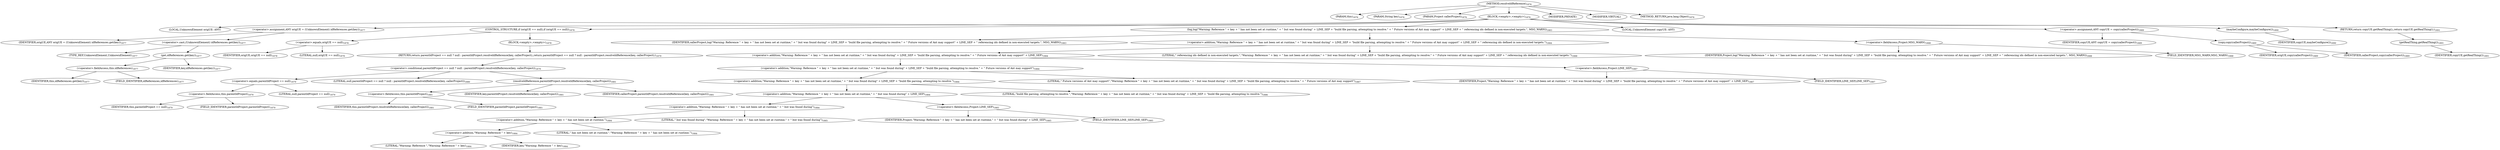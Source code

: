 digraph "resolveIdReference" {  
"3033" [label = <(METHOD,resolveIdReference)<SUB>1876</SUB>> ]
"3034" [label = <(PARAM,this)<SUB>1876</SUB>> ]
"3035" [label = <(PARAM,String key)<SUB>1876</SUB>> ]
"3036" [label = <(PARAM,Project callerProject)<SUB>1876</SUB>> ]
"3037" [label = <(BLOCK,&lt;empty&gt;,&lt;empty&gt;)<SUB>1876</SUB>> ]
"3038" [label = <(LOCAL,UnknownElement origUE: ANY)> ]
"3039" [label = <(&lt;operator&gt;.assignment,ANY origUE = (UnknownElement) idReferences.get(key))<SUB>1877</SUB>> ]
"3040" [label = <(IDENTIFIER,origUE,ANY origUE = (UnknownElement) idReferences.get(key))<SUB>1877</SUB>> ]
"3041" [label = <(&lt;operator&gt;.cast,(UnknownElement) idReferences.get(key))<SUB>1877</SUB>> ]
"3042" [label = <(TYPE_REF,UnknownElement,UnknownElement)<SUB>1877</SUB>> ]
"3043" [label = <(get,idReferences.get(key))<SUB>1877</SUB>> ]
"3044" [label = <(&lt;operator&gt;.fieldAccess,this.idReferences)<SUB>1877</SUB>> ]
"3045" [label = <(IDENTIFIER,this,idReferences.get(key))<SUB>1877</SUB>> ]
"3046" [label = <(FIELD_IDENTIFIER,idReferences,idReferences)<SUB>1877</SUB>> ]
"3047" [label = <(IDENTIFIER,key,idReferences.get(key))<SUB>1877</SUB>> ]
"3048" [label = <(CONTROL_STRUCTURE,if (origUE == null),if (origUE == null))<SUB>1878</SUB>> ]
"3049" [label = <(&lt;operator&gt;.equals,origUE == null)<SUB>1878</SUB>> ]
"3050" [label = <(IDENTIFIER,origUE,origUE == null)<SUB>1878</SUB>> ]
"3051" [label = <(LITERAL,null,origUE == null)<SUB>1878</SUB>> ]
"3052" [label = <(BLOCK,&lt;empty&gt;,&lt;empty&gt;)<SUB>1878</SUB>> ]
"3053" [label = <(RETURN,return parentIdProject == null ? null : parentIdProject.resolveIdReference(key, callerProject);,return parentIdProject == null ? null : parentIdProject.resolveIdReference(key, callerProject);)<SUB>1879</SUB>> ]
"3054" [label = <(&lt;operator&gt;.conditional,parentIdProject == null ? null : parentIdProject.resolveIdReference(key, callerProject))<SUB>1879</SUB>> ]
"3055" [label = <(&lt;operator&gt;.equals,parentIdProject == null)<SUB>1879</SUB>> ]
"3056" [label = <(&lt;operator&gt;.fieldAccess,this.parentIdProject)<SUB>1879</SUB>> ]
"3057" [label = <(IDENTIFIER,this,parentIdProject == null)<SUB>1879</SUB>> ]
"3058" [label = <(FIELD_IDENTIFIER,parentIdProject,parentIdProject)<SUB>1879</SUB>> ]
"3059" [label = <(LITERAL,null,parentIdProject == null)<SUB>1879</SUB>> ]
"3060" [label = <(LITERAL,null,parentIdProject == null ? null : parentIdProject.resolveIdReference(key, callerProject))<SUB>1880</SUB>> ]
"3061" [label = <(resolveIdReference,parentIdProject.resolveIdReference(key, callerProject))<SUB>1881</SUB>> ]
"3062" [label = <(&lt;operator&gt;.fieldAccess,this.parentIdProject)<SUB>1881</SUB>> ]
"3063" [label = <(IDENTIFIER,this,parentIdProject.resolveIdReference(key, callerProject))<SUB>1881</SUB>> ]
"3064" [label = <(FIELD_IDENTIFIER,parentIdProject,parentIdProject)<SUB>1881</SUB>> ]
"3065" [label = <(IDENTIFIER,key,parentIdProject.resolveIdReference(key, callerProject))<SUB>1881</SUB>> ]
"3066" [label = <(IDENTIFIER,callerProject,parentIdProject.resolveIdReference(key, callerProject))<SUB>1881</SUB>> ]
"3067" [label = <(log,log(&quot;Warning: Reference &quot; + key + &quot; has not been set at runtime,&quot; + &quot; but was found during&quot; + LINE_SEP + &quot;build file parsing, attempting to resolve.&quot; + &quot; Future versions of Ant may support&quot; + LINE_SEP + &quot; referencing ids defined in non-executed targets.&quot;, MSG_WARN))<SUB>1883</SUB>> ]
"3068" [label = <(IDENTIFIER,callerProject,log(&quot;Warning: Reference &quot; + key + &quot; has not been set at runtime,&quot; + &quot; but was found during&quot; + LINE_SEP + &quot;build file parsing, attempting to resolve.&quot; + &quot; Future versions of Ant may support&quot; + LINE_SEP + &quot; referencing ids defined in non-executed targets.&quot;, MSG_WARN))<SUB>1883</SUB>> ]
"3069" [label = <(&lt;operator&gt;.addition,&quot;Warning: Reference &quot; + key + &quot; has not been set at runtime,&quot; + &quot; but was found during&quot; + LINE_SEP + &quot;build file parsing, attempting to resolve.&quot; + &quot; Future versions of Ant may support&quot; + LINE_SEP + &quot; referencing ids defined in non-executed targets.&quot;)<SUB>1884</SUB>> ]
"3070" [label = <(&lt;operator&gt;.addition,&quot;Warning: Reference &quot; + key + &quot; has not been set at runtime,&quot; + &quot; but was found during&quot; + LINE_SEP + &quot;build file parsing, attempting to resolve.&quot; + &quot; Future versions of Ant may support&quot; + LINE_SEP)<SUB>1884</SUB>> ]
"3071" [label = <(&lt;operator&gt;.addition,&quot;Warning: Reference &quot; + key + &quot; has not been set at runtime,&quot; + &quot; but was found during&quot; + LINE_SEP + &quot;build file parsing, attempting to resolve.&quot; + &quot; Future versions of Ant may support&quot;)<SUB>1884</SUB>> ]
"3072" [label = <(&lt;operator&gt;.addition,&quot;Warning: Reference &quot; + key + &quot; has not been set at runtime,&quot; + &quot; but was found during&quot; + LINE_SEP + &quot;build file parsing, attempting to resolve.&quot;)<SUB>1884</SUB>> ]
"3073" [label = <(&lt;operator&gt;.addition,&quot;Warning: Reference &quot; + key + &quot; has not been set at runtime,&quot; + &quot; but was found during&quot; + LINE_SEP)<SUB>1884</SUB>> ]
"3074" [label = <(&lt;operator&gt;.addition,&quot;Warning: Reference &quot; + key + &quot; has not been set at runtime,&quot; + &quot; but was found during&quot;)<SUB>1884</SUB>> ]
"3075" [label = <(&lt;operator&gt;.addition,&quot;Warning: Reference &quot; + key + &quot; has not been set at runtime,&quot;)<SUB>1884</SUB>> ]
"3076" [label = <(&lt;operator&gt;.addition,&quot;Warning: Reference &quot; + key)<SUB>1884</SUB>> ]
"3077" [label = <(LITERAL,&quot;Warning: Reference &quot;,&quot;Warning: Reference &quot; + key)<SUB>1884</SUB>> ]
"3078" [label = <(IDENTIFIER,key,&quot;Warning: Reference &quot; + key)<SUB>1884</SUB>> ]
"3079" [label = <(LITERAL,&quot; has not been set at runtime,&quot;,&quot;Warning: Reference &quot; + key + &quot; has not been set at runtime,&quot;)<SUB>1884</SUB>> ]
"3080" [label = <(LITERAL,&quot; but was found during&quot;,&quot;Warning: Reference &quot; + key + &quot; has not been set at runtime,&quot; + &quot; but was found during&quot;)<SUB>1885</SUB>> ]
"3081" [label = <(&lt;operator&gt;.fieldAccess,Project.LINE_SEP)<SUB>1885</SUB>> ]
"3082" [label = <(IDENTIFIER,Project,&quot;Warning: Reference &quot; + key + &quot; has not been set at runtime,&quot; + &quot; but was found during&quot; + LINE_SEP)<SUB>1885</SUB>> ]
"3083" [label = <(FIELD_IDENTIFIER,LINE_SEP,LINE_SEP)<SUB>1885</SUB>> ]
"3084" [label = <(LITERAL,&quot;build file parsing, attempting to resolve.&quot;,&quot;Warning: Reference &quot; + key + &quot; has not been set at runtime,&quot; + &quot; but was found during&quot; + LINE_SEP + &quot;build file parsing, attempting to resolve.&quot;)<SUB>1886</SUB>> ]
"3085" [label = <(LITERAL,&quot; Future versions of Ant may support&quot;,&quot;Warning: Reference &quot; + key + &quot; has not been set at runtime,&quot; + &quot; but was found during&quot; + LINE_SEP + &quot;build file parsing, attempting to resolve.&quot; + &quot; Future versions of Ant may support&quot;)<SUB>1887</SUB>> ]
"3086" [label = <(&lt;operator&gt;.fieldAccess,Project.LINE_SEP)<SUB>1887</SUB>> ]
"3087" [label = <(IDENTIFIER,Project,&quot;Warning: Reference &quot; + key + &quot; has not been set at runtime,&quot; + &quot; but was found during&quot; + LINE_SEP + &quot;build file parsing, attempting to resolve.&quot; + &quot; Future versions of Ant may support&quot; + LINE_SEP)<SUB>1887</SUB>> ]
"3088" [label = <(FIELD_IDENTIFIER,LINE_SEP,LINE_SEP)<SUB>1887</SUB>> ]
"3089" [label = <(LITERAL,&quot; referencing ids defined in non-executed targets.&quot;,&quot;Warning: Reference &quot; + key + &quot; has not been set at runtime,&quot; + &quot; but was found during&quot; + LINE_SEP + &quot;build file parsing, attempting to resolve.&quot; + &quot; Future versions of Ant may support&quot; + LINE_SEP + &quot; referencing ids defined in non-executed targets.&quot;)<SUB>1888</SUB>> ]
"3090" [label = <(&lt;operator&gt;.fieldAccess,Project.MSG_WARN)<SUB>1888</SUB>> ]
"3091" [label = <(IDENTIFIER,Project,log(&quot;Warning: Reference &quot; + key + &quot; has not been set at runtime,&quot; + &quot; but was found during&quot; + LINE_SEP + &quot;build file parsing, attempting to resolve.&quot; + &quot; Future versions of Ant may support&quot; + LINE_SEP + &quot; referencing ids defined in non-executed targets.&quot;, MSG_WARN))<SUB>1888</SUB>> ]
"3092" [label = <(FIELD_IDENTIFIER,MSG_WARN,MSG_WARN)<SUB>1888</SUB>> ]
"3093" [label = <(LOCAL,UnknownElement copyUE: ANY)> ]
"3094" [label = <(&lt;operator&gt;.assignment,ANY copyUE = copy(callerProject))<SUB>1889</SUB>> ]
"3095" [label = <(IDENTIFIER,copyUE,ANY copyUE = copy(callerProject))<SUB>1889</SUB>> ]
"3096" [label = <(copy,copy(callerProject))<SUB>1889</SUB>> ]
"3097" [label = <(IDENTIFIER,origUE,copy(callerProject))<SUB>1889</SUB>> ]
"3098" [label = <(IDENTIFIER,callerProject,copy(callerProject))<SUB>1889</SUB>> ]
"3099" [label = <(maybeConfigure,maybeConfigure())<SUB>1890</SUB>> ]
"3100" [label = <(IDENTIFIER,copyUE,maybeConfigure())<SUB>1890</SUB>> ]
"3101" [label = <(RETURN,return copyUE.getRealThing();,return copyUE.getRealThing();)<SUB>1891</SUB>> ]
"3102" [label = <(getRealThing,getRealThing())<SUB>1891</SUB>> ]
"3103" [label = <(IDENTIFIER,copyUE,getRealThing())<SUB>1891</SUB>> ]
"3104" [label = <(MODIFIER,PRIVATE)> ]
"3105" [label = <(MODIFIER,VIRTUAL)> ]
"3106" [label = <(METHOD_RETURN,java.lang.Object)<SUB>1876</SUB>> ]
  "3033" -> "3034" 
  "3033" -> "3035" 
  "3033" -> "3036" 
  "3033" -> "3037" 
  "3033" -> "3104" 
  "3033" -> "3105" 
  "3033" -> "3106" 
  "3037" -> "3038" 
  "3037" -> "3039" 
  "3037" -> "3048" 
  "3037" -> "3067" 
  "3037" -> "3093" 
  "3037" -> "3094" 
  "3037" -> "3099" 
  "3037" -> "3101" 
  "3039" -> "3040" 
  "3039" -> "3041" 
  "3041" -> "3042" 
  "3041" -> "3043" 
  "3043" -> "3044" 
  "3043" -> "3047" 
  "3044" -> "3045" 
  "3044" -> "3046" 
  "3048" -> "3049" 
  "3048" -> "3052" 
  "3049" -> "3050" 
  "3049" -> "3051" 
  "3052" -> "3053" 
  "3053" -> "3054" 
  "3054" -> "3055" 
  "3054" -> "3060" 
  "3054" -> "3061" 
  "3055" -> "3056" 
  "3055" -> "3059" 
  "3056" -> "3057" 
  "3056" -> "3058" 
  "3061" -> "3062" 
  "3061" -> "3065" 
  "3061" -> "3066" 
  "3062" -> "3063" 
  "3062" -> "3064" 
  "3067" -> "3068" 
  "3067" -> "3069" 
  "3067" -> "3090" 
  "3069" -> "3070" 
  "3069" -> "3089" 
  "3070" -> "3071" 
  "3070" -> "3086" 
  "3071" -> "3072" 
  "3071" -> "3085" 
  "3072" -> "3073" 
  "3072" -> "3084" 
  "3073" -> "3074" 
  "3073" -> "3081" 
  "3074" -> "3075" 
  "3074" -> "3080" 
  "3075" -> "3076" 
  "3075" -> "3079" 
  "3076" -> "3077" 
  "3076" -> "3078" 
  "3081" -> "3082" 
  "3081" -> "3083" 
  "3086" -> "3087" 
  "3086" -> "3088" 
  "3090" -> "3091" 
  "3090" -> "3092" 
  "3094" -> "3095" 
  "3094" -> "3096" 
  "3096" -> "3097" 
  "3096" -> "3098" 
  "3099" -> "3100" 
  "3101" -> "3102" 
  "3102" -> "3103" 
}
